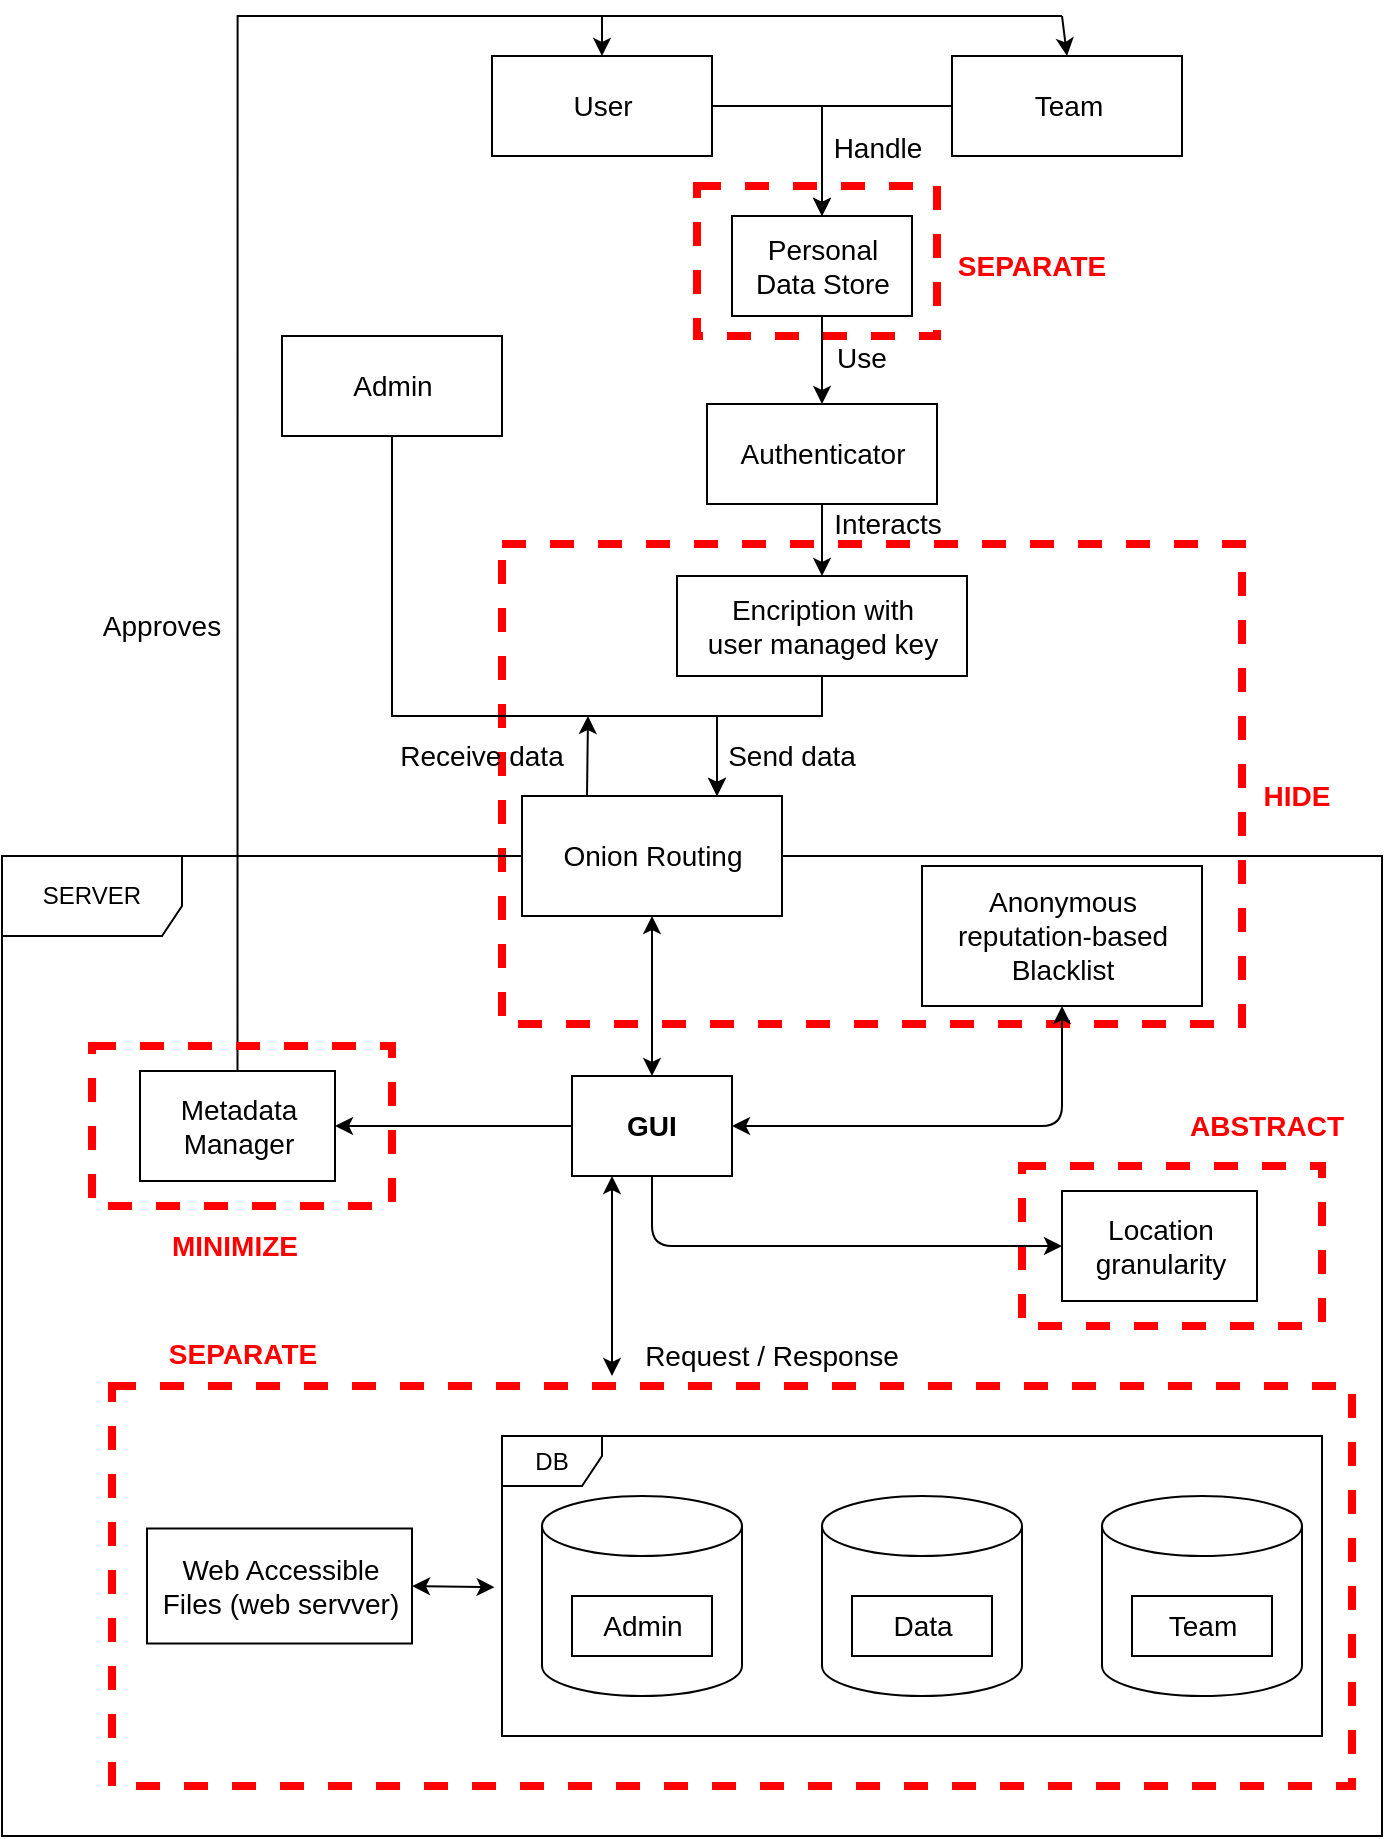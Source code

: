 <mxfile version="14.8.6" type="github" pages="2">
  <diagram id="YS19dX1pj8gQ7npMbOew" name="Page-1">
    <mxGraphModel dx="782" dy="507" grid="1" gridSize="10" guides="1" tooltips="1" connect="1" arrows="1" fold="1" page="1" pageScale="1" pageWidth="850" pageHeight="1100" math="0" shadow="0">
      <root>
        <mxCell id="0" />
        <mxCell id="1" parent="0" />
        <mxCell id="_d9M04DH2eVFDw5MNcZJ-53" value="" style="outlineConnect=0;html=1;whiteSpace=wrap;fontSize=12;fontStyle=0;verticalAlign=top;align=center;dashed=1;spacingTop=3;strokeWidth=4;fillColor=none;strokeColor=#FF0000;" parent="1" vertex="1">
          <mxGeometry x="185" y="705" width="620" height="200" as="geometry" />
        </mxCell>
        <mxCell id="_d9M04DH2eVFDw5MNcZJ-22" value="" style="outlineConnect=0;html=1;whiteSpace=wrap;fontSize=12;fontStyle=0;verticalAlign=top;align=center;dashed=1;spacingTop=3;strokeWidth=4;fillColor=none;strokeColor=#FF0000;" parent="1" vertex="1">
          <mxGeometry x="380" y="284" width="370" height="240" as="geometry" />
        </mxCell>
        <mxCell id="_d9M04DH2eVFDw5MNcZJ-17" value="" style="outlineConnect=0;html=1;whiteSpace=wrap;fontSize=12;fontStyle=0;verticalAlign=top;align=center;dashed=1;spacingTop=3;strokeWidth=4;fillColor=none;strokeColor=#FF0000;" parent="1" vertex="1">
          <mxGeometry x="477.5" y="105" width="120" height="75" as="geometry" />
        </mxCell>
        <mxCell id="9x1H_0t3VZo4HXwmnzUf-2" value="SERVER" style="shape=umlFrame;whiteSpace=wrap;html=1;width=90;height=40;" parent="1" vertex="1">
          <mxGeometry x="130" y="440" width="690" height="490" as="geometry" />
        </mxCell>
        <mxCell id="9x1H_0t3VZo4HXwmnzUf-1" value="" style="shape=cylinder3;whiteSpace=wrap;html=1;boundedLbl=1;backgroundOutline=1;size=15;" parent="1" vertex="1">
          <mxGeometry x="400" y="760" width="100" height="100" as="geometry" />
        </mxCell>
        <mxCell id="9x1H_0t3VZo4HXwmnzUf-36" style="edgeStyle=orthogonalEdgeStyle;rounded=0;orthogonalLoop=1;jettySize=auto;html=1;exitX=0.5;exitY=1;exitDx=0;exitDy=0;entryX=0.75;entryY=0;entryDx=0;entryDy=0;startArrow=none;" parent="1" source="9x1H_0t3VZo4HXwmnzUf-3" target="9x1H_0t3VZo4HXwmnzUf-7" edge="1">
          <mxGeometry relative="1" as="geometry">
            <Array as="points">
              <mxPoint x="487" y="370" />
            </Array>
          </mxGeometry>
        </mxCell>
        <mxCell id="9x1H_0t3VZo4HXwmnzUf-32" style="edgeStyle=orthogonalEdgeStyle;rounded=0;orthogonalLoop=1;jettySize=auto;html=1;exitX=0;exitY=0.5;exitDx=0;exitDy=0;entryX=0.5;entryY=0;entryDx=0;entryDy=0;" parent="1" source="9x1H_0t3VZo4HXwmnzUf-6" target="9x1H_0t3VZo4HXwmnzUf-13" edge="1">
          <mxGeometry relative="1" as="geometry" />
        </mxCell>
        <mxCell id="9x1H_0t3VZo4HXwmnzUf-6" value="&lt;font style=&quot;font-size: 14px&quot;&gt;Team&lt;/font&gt;" style="html=1;" parent="1" vertex="1">
          <mxGeometry x="605" y="40" width="115" height="50" as="geometry" />
        </mxCell>
        <mxCell id="9x1H_0t3VZo4HXwmnzUf-7" value="&lt;font style=&quot;font-size: 14px&quot;&gt;Onion Routing&lt;/font&gt;" style="html=1;" parent="1" vertex="1">
          <mxGeometry x="390" y="410" width="130" height="60" as="geometry" />
        </mxCell>
        <mxCell id="9x1H_0t3VZo4HXwmnzUf-8" value="" style="shape=cylinder3;whiteSpace=wrap;html=1;boundedLbl=1;backgroundOutline=1;size=15;" parent="1" vertex="1">
          <mxGeometry x="680" y="760" width="100" height="100" as="geometry" />
        </mxCell>
        <mxCell id="9x1H_0t3VZo4HXwmnzUf-9" value="&lt;font style=&quot;font-size: 14px&quot;&gt;Admin&lt;/font&gt;" style="html=1;" parent="1" vertex="1">
          <mxGeometry x="415" y="810" width="70" height="30" as="geometry" />
        </mxCell>
        <mxCell id="9x1H_0t3VZo4HXwmnzUf-10" value="" style="shape=cylinder3;whiteSpace=wrap;html=1;boundedLbl=1;backgroundOutline=1;size=15;" parent="1" vertex="1">
          <mxGeometry x="540" y="760" width="100" height="100" as="geometry" />
        </mxCell>
        <mxCell id="9x1H_0t3VZo4HXwmnzUf-11" value="&lt;font style=&quot;font-size: 14px&quot;&gt;Data&lt;/font&gt;" style="html=1;" parent="1" vertex="1">
          <mxGeometry x="555" y="810" width="70" height="30" as="geometry" />
        </mxCell>
        <mxCell id="9x1H_0t3VZo4HXwmnzUf-12" value="&lt;font style=&quot;font-size: 14px&quot;&gt;Team&lt;/font&gt;" style="html=1;" parent="1" vertex="1">
          <mxGeometry x="695" y="810" width="70" height="30" as="geometry" />
        </mxCell>
        <mxCell id="_d9M04DH2eVFDw5MNcZJ-20" style="edgeStyle=orthogonalEdgeStyle;rounded=0;orthogonalLoop=1;jettySize=auto;html=1;exitX=0.5;exitY=1;exitDx=0;exitDy=0;" parent="1" source="9x1H_0t3VZo4HXwmnzUf-13" target="_d9M04DH2eVFDw5MNcZJ-2" edge="1">
          <mxGeometry relative="1" as="geometry" />
        </mxCell>
        <mxCell id="9x1H_0t3VZo4HXwmnzUf-13" value="&lt;font style=&quot;font-size: 14px&quot;&gt;Personal&lt;br&gt;Data Store&lt;/font&gt;" style="html=1;" parent="1" vertex="1">
          <mxGeometry x="495" y="120" width="90" height="50" as="geometry" />
        </mxCell>
        <mxCell id="9x1H_0t3VZo4HXwmnzUf-15" value="&lt;font style=&quot;font-size: 14px&quot;&gt;Handle&lt;/font&gt;" style="text;html=1;strokeColor=none;fillColor=none;align=center;verticalAlign=middle;whiteSpace=wrap;rounded=0;" parent="1" vertex="1">
          <mxGeometry x="548" y="76" width="40" height="20" as="geometry" />
        </mxCell>
        <mxCell id="9x1H_0t3VZo4HXwmnzUf-16" value="&lt;font style=&quot;font-size: 14px&quot;&gt;Send data&lt;/font&gt;" style="text;html=1;strokeColor=none;fillColor=none;align=center;verticalAlign=middle;whiteSpace=wrap;rounded=0;" parent="1" vertex="1">
          <mxGeometry x="485" y="380" width="80" height="20" as="geometry" />
        </mxCell>
        <mxCell id="9x1H_0t3VZo4HXwmnzUf-17" value="&lt;font style=&quot;font-size: 14px&quot;&gt;Anonymous&lt;br&gt;reputation-based&lt;br&gt;Blacklist&lt;/font&gt;" style="html=1;" parent="1" vertex="1">
          <mxGeometry x="590" y="445" width="140" height="70" as="geometry" />
        </mxCell>
        <mxCell id="9x1H_0t3VZo4HXwmnzUf-30" style="edgeStyle=orthogonalEdgeStyle;rounded=0;orthogonalLoop=1;jettySize=auto;html=1;exitX=1;exitY=0.5;exitDx=0;exitDy=0;entryX=0.5;entryY=0;entryDx=0;entryDy=0;" parent="1" source="9x1H_0t3VZo4HXwmnzUf-20" target="9x1H_0t3VZo4HXwmnzUf-13" edge="1">
          <mxGeometry relative="1" as="geometry" />
        </mxCell>
        <mxCell id="9x1H_0t3VZo4HXwmnzUf-20" value="&lt;font style=&quot;font-size: 14px&quot;&gt;User&lt;/font&gt;" style="html=1;" parent="1" vertex="1">
          <mxGeometry x="375" y="40" width="110" height="50" as="geometry" />
        </mxCell>
        <mxCell id="_d9M04DH2eVFDw5MNcZJ-36" style="edgeStyle=orthogonalEdgeStyle;rounded=0;orthogonalLoop=1;jettySize=auto;html=1;exitX=0;exitY=0.5;exitDx=0;exitDy=0;" parent="1" source="9x1H_0t3VZo4HXwmnzUf-21" target="_d9M04DH2eVFDw5MNcZJ-35" edge="1">
          <mxGeometry relative="1" as="geometry" />
        </mxCell>
        <mxCell id="9x1H_0t3VZo4HXwmnzUf-21" value="&lt;font style=&quot;font-size: 14px&quot;&gt;&lt;b&gt;GUI&lt;/b&gt;&lt;/font&gt;" style="rounded=0;whiteSpace=wrap;html=1;" parent="1" vertex="1">
          <mxGeometry x="415" y="550" width="80" height="50" as="geometry" />
        </mxCell>
        <mxCell id="9x1H_0t3VZo4HXwmnzUf-23" value="&lt;font style=&quot;font-size: 14px&quot;&gt;Use&lt;/font&gt;" style="text;html=1;strokeColor=none;fillColor=none;align=center;verticalAlign=middle;whiteSpace=wrap;rounded=0;" parent="1" vertex="1">
          <mxGeometry x="540" y="181" width="40" height="20" as="geometry" />
        </mxCell>
        <mxCell id="9x1H_0t3VZo4HXwmnzUf-37" style="edgeStyle=orthogonalEdgeStyle;rounded=0;orthogonalLoop=1;jettySize=auto;html=1;exitX=0.5;exitY=1;exitDx=0;exitDy=0;entryX=0.75;entryY=0;entryDx=0;entryDy=0;" parent="1" source="9x1H_0t3VZo4HXwmnzUf-24" target="9x1H_0t3VZo4HXwmnzUf-7" edge="1">
          <mxGeometry relative="1" as="geometry">
            <Array as="points">
              <mxPoint x="325" y="370" />
              <mxPoint x="488" y="370" />
            </Array>
          </mxGeometry>
        </mxCell>
        <mxCell id="9x1H_0t3VZo4HXwmnzUf-24" value="&lt;font style=&quot;font-size: 14px&quot;&gt;Admin&lt;/font&gt;" style="html=1;" parent="1" vertex="1">
          <mxGeometry x="270" y="180" width="110" height="50" as="geometry" />
        </mxCell>
        <mxCell id="9x1H_0t3VZo4HXwmnzUf-35" value="" style="endArrow=classic;html=1;exitX=0.25;exitY=0;exitDx=0;exitDy=0;" parent="1" source="9x1H_0t3VZo4HXwmnzUf-7" edge="1">
          <mxGeometry width="50" height="50" relative="1" as="geometry">
            <mxPoint x="395" y="370" as="sourcePoint" />
            <mxPoint x="423" y="370" as="targetPoint" />
          </mxGeometry>
        </mxCell>
        <mxCell id="9x1H_0t3VZo4HXwmnzUf-38" value="&lt;font style=&quot;font-size: 14px&quot;&gt;Receive data&lt;/font&gt;" style="text;html=1;strokeColor=none;fillColor=none;align=center;verticalAlign=middle;whiteSpace=wrap;rounded=0;" parent="1" vertex="1">
          <mxGeometry x="325" y="380" width="90" height="20" as="geometry" />
        </mxCell>
        <mxCell id="_d9M04DH2eVFDw5MNcZJ-24" style="edgeStyle=orthogonalEdgeStyle;rounded=0;orthogonalLoop=1;jettySize=auto;html=1;exitX=0.5;exitY=1;exitDx=0;exitDy=0;" parent="1" source="_d9M04DH2eVFDw5MNcZJ-2" target="9x1H_0t3VZo4HXwmnzUf-3" edge="1">
          <mxGeometry relative="1" as="geometry" />
        </mxCell>
        <mxCell id="_d9M04DH2eVFDw5MNcZJ-2" value="&lt;span style=&quot;font-size: 14px&quot;&gt;Authenticator&lt;/span&gt;" style="html=1;" parent="1" vertex="1">
          <mxGeometry x="482.5" y="214" width="115" height="50" as="geometry" />
        </mxCell>
        <mxCell id="_d9M04DH2eVFDw5MNcZJ-6" value="&lt;font style=&quot;font-size: 14px&quot;&gt;Interacts&lt;/font&gt;" style="text;html=1;strokeColor=none;fillColor=none;align=center;verticalAlign=middle;whiteSpace=wrap;rounded=0;" parent="1" vertex="1">
          <mxGeometry x="532.5" y="264" width="80" height="20" as="geometry" />
        </mxCell>
        <mxCell id="_d9M04DH2eVFDw5MNcZJ-14" value="&lt;font color=&quot;#ff0000&quot; size=&quot;1&quot;&gt;&lt;b style=&quot;font-size: 14px&quot;&gt;HIDE&lt;/b&gt;&lt;/font&gt;" style="text;html=1;strokeColor=none;fillColor=none;align=center;verticalAlign=middle;whiteSpace=wrap;rounded=0;dashed=1;" parent="1" vertex="1">
          <mxGeometry x="750" y="400" width="55" height="20" as="geometry" />
        </mxCell>
        <mxCell id="_d9M04DH2eVFDw5MNcZJ-16" value="&lt;font color=&quot;#ff0000&quot; size=&quot;1&quot;&gt;&lt;b style=&quot;font-size: 14px&quot;&gt;ABSTRACT&lt;/b&gt;&lt;/font&gt;" style="text;html=1;strokeColor=none;fillColor=none;align=center;verticalAlign=middle;whiteSpace=wrap;rounded=0;dashed=1;" parent="1" vertex="1">
          <mxGeometry x="715" y="565" width="95" height="20" as="geometry" />
        </mxCell>
        <mxCell id="_d9M04DH2eVFDw5MNcZJ-18" value="&lt;font color=&quot;#ff0000&quot; size=&quot;1&quot;&gt;&lt;b style=&quot;font-size: 14px&quot;&gt;SEPARATE&lt;/b&gt;&lt;/font&gt;" style="text;html=1;strokeColor=none;fillColor=none;align=center;verticalAlign=middle;whiteSpace=wrap;rounded=0;dashed=1;" parent="1" vertex="1">
          <mxGeometry x="610" y="135" width="70" height="20" as="geometry" />
        </mxCell>
        <mxCell id="9x1H_0t3VZo4HXwmnzUf-3" value="&lt;font style=&quot;font-size: 14px&quot;&gt;Encription with&lt;br&gt;user managed key&lt;/font&gt;" style="html=1;" parent="1" vertex="1">
          <mxGeometry x="467.5" y="300" width="145" height="50" as="geometry" />
        </mxCell>
        <mxCell id="_d9M04DH2eVFDw5MNcZJ-15" value="" style="outlineConnect=0;html=1;whiteSpace=wrap;fontSize=12;fontStyle=0;verticalAlign=top;align=center;dashed=1;spacingTop=3;strokeWidth=4;fillColor=none;strokeColor=#FF0000;" parent="1" vertex="1">
          <mxGeometry x="640" y="595" width="150" height="80" as="geometry" />
        </mxCell>
        <mxCell id="_d9M04DH2eVFDw5MNcZJ-12" value="&lt;span style=&quot;font-size: 14px&quot;&gt;Location&lt;br&gt;granularity&lt;/span&gt;" style="html=1;" parent="1" vertex="1">
          <mxGeometry x="660" y="607.5" width="97.5" height="55" as="geometry" />
        </mxCell>
        <mxCell id="_d9M04DH2eVFDw5MNcZJ-32" value="" style="endArrow=classic;startArrow=classic;html=1;entryX=0.5;entryY=1;entryDx=0;entryDy=0;exitX=0.5;exitY=0;exitDx=0;exitDy=0;" parent="1" source="9x1H_0t3VZo4HXwmnzUf-21" target="9x1H_0t3VZo4HXwmnzUf-7" edge="1">
          <mxGeometry width="50" height="50" relative="1" as="geometry">
            <mxPoint x="500" y="510" as="sourcePoint" />
            <mxPoint x="500" y="500" as="targetPoint" />
          </mxGeometry>
        </mxCell>
        <mxCell id="_d9M04DH2eVFDw5MNcZJ-33" value="" style="endArrow=classic;startArrow=classic;html=1;entryX=0.5;entryY=1;entryDx=0;entryDy=0;exitX=1;exitY=0.5;exitDx=0;exitDy=0;" parent="1" source="9x1H_0t3VZo4HXwmnzUf-21" target="9x1H_0t3VZo4HXwmnzUf-17" edge="1">
          <mxGeometry width="50" height="50" relative="1" as="geometry">
            <mxPoint x="620" y="630" as="sourcePoint" />
            <mxPoint x="670" y="580" as="targetPoint" />
            <Array as="points">
              <mxPoint x="660" y="575" />
            </Array>
          </mxGeometry>
        </mxCell>
        <mxCell id="_d9M04DH2eVFDw5MNcZJ-39" style="edgeStyle=orthogonalEdgeStyle;rounded=0;orthogonalLoop=1;jettySize=auto;html=1;exitX=0.5;exitY=0;exitDx=0;exitDy=0;entryX=0.5;entryY=0;entryDx=0;entryDy=0;" parent="1" source="_d9M04DH2eVFDw5MNcZJ-35" target="9x1H_0t3VZo4HXwmnzUf-20" edge="1">
          <mxGeometry relative="1" as="geometry">
            <Array as="points">
              <mxPoint x="248" y="20" />
              <mxPoint x="430" y="20" />
            </Array>
          </mxGeometry>
        </mxCell>
        <mxCell id="_d9M04DH2eVFDw5MNcZJ-35" value="&lt;span style=&quot;font-size: 14px&quot;&gt;Metadata&lt;br&gt;Manager&lt;br&gt;&lt;/span&gt;" style="html=1;" parent="1" vertex="1">
          <mxGeometry x="199" y="547.5" width="97.5" height="55" as="geometry" />
        </mxCell>
        <mxCell id="_d9M04DH2eVFDw5MNcZJ-41" value="" style="endArrow=none;html=1;" parent="1" edge="1">
          <mxGeometry width="50" height="50" relative="1" as="geometry">
            <mxPoint x="660" y="20" as="sourcePoint" />
            <mxPoint x="430" y="20" as="targetPoint" />
          </mxGeometry>
        </mxCell>
        <mxCell id="_d9M04DH2eVFDw5MNcZJ-42" value="" style="endArrow=classic;html=1;entryX=0.5;entryY=0;entryDx=0;entryDy=0;" parent="1" target="9x1H_0t3VZo4HXwmnzUf-6" edge="1">
          <mxGeometry width="50" height="50" relative="1" as="geometry">
            <mxPoint x="660" y="20" as="sourcePoint" />
            <mxPoint x="550" y="120" as="targetPoint" />
          </mxGeometry>
        </mxCell>
        <mxCell id="_d9M04DH2eVFDw5MNcZJ-44" value="" style="outlineConnect=0;html=1;whiteSpace=wrap;fontSize=12;fontStyle=0;verticalAlign=top;align=center;dashed=1;spacingTop=3;strokeWidth=4;fillColor=none;strokeColor=#FF0000;" parent="1" vertex="1">
          <mxGeometry x="175" y="535" width="150" height="80" as="geometry" />
        </mxCell>
        <mxCell id="_d9M04DH2eVFDw5MNcZJ-45" value="&lt;font color=&quot;#ff0000&quot; size=&quot;1&quot;&gt;&lt;b style=&quot;font-size: 14px&quot;&gt;MINIMIZE&lt;/b&gt;&lt;/font&gt;" style="text;html=1;strokeColor=none;fillColor=none;align=center;verticalAlign=middle;whiteSpace=wrap;rounded=0;dashed=1;" parent="1" vertex="1">
          <mxGeometry x="199" y="625" width="95" height="20" as="geometry" />
        </mxCell>
        <mxCell id="_d9M04DH2eVFDw5MNcZJ-47" value="&lt;span style=&quot;font-size: 14px&quot;&gt;Web Accessible&lt;br&gt;Files (web servver)&lt;br&gt;&lt;/span&gt;" style="html=1;" parent="1" vertex="1">
          <mxGeometry x="202.5" y="776.25" width="132.5" height="57.5" as="geometry" />
        </mxCell>
        <mxCell id="_d9M04DH2eVFDw5MNcZJ-52" value="" style="endArrow=classic;html=1;exitX=0.5;exitY=1;exitDx=0;exitDy=0;entryX=0;entryY=0.5;entryDx=0;entryDy=0;" parent="1" source="9x1H_0t3VZo4HXwmnzUf-21" target="_d9M04DH2eVFDw5MNcZJ-12" edge="1">
          <mxGeometry width="50" height="50" relative="1" as="geometry">
            <mxPoint x="530" y="610" as="sourcePoint" />
            <mxPoint x="580" y="560" as="targetPoint" />
            <Array as="points">
              <mxPoint x="455" y="635" />
            </Array>
          </mxGeometry>
        </mxCell>
        <mxCell id="_d9M04DH2eVFDw5MNcZJ-55" value="&lt;font color=&quot;#ff0000&quot; size=&quot;1&quot;&gt;&lt;b style=&quot;font-size: 14px&quot;&gt;SEPARATE&lt;/b&gt;&lt;/font&gt;" style="text;html=1;strokeColor=none;fillColor=none;align=center;verticalAlign=middle;whiteSpace=wrap;rounded=0;dashed=1;" parent="1" vertex="1">
          <mxGeometry x="202.5" y="679" width="95" height="20" as="geometry" />
        </mxCell>
        <mxCell id="_d9M04DH2eVFDw5MNcZJ-56" style="edgeStyle=orthogonalEdgeStyle;rounded=0;orthogonalLoop=1;jettySize=auto;html=1;exitX=0.5;exitY=1;exitDx=0;exitDy=0;" parent="1" source="9x1H_0t3VZo4HXwmnzUf-21" target="9x1H_0t3VZo4HXwmnzUf-21" edge="1">
          <mxGeometry relative="1" as="geometry" />
        </mxCell>
        <mxCell id="_d9M04DH2eVFDw5MNcZJ-59" value="&lt;span style=&quot;font-size: 14px&quot;&gt;Request / Response&lt;/span&gt;" style="text;html=1;strokeColor=none;fillColor=none;align=center;verticalAlign=middle;whiteSpace=wrap;rounded=0;" parent="1" vertex="1">
          <mxGeometry x="440" y="680" width="150" height="20" as="geometry" />
        </mxCell>
        <mxCell id="_d9M04DH2eVFDw5MNcZJ-61" value="&lt;font style=&quot;font-size: 14px&quot;&gt;Approves&lt;/font&gt;" style="text;html=1;strokeColor=none;fillColor=none;align=center;verticalAlign=middle;whiteSpace=wrap;rounded=0;" parent="1" vertex="1">
          <mxGeometry x="170" y="315" width="80" height="20" as="geometry" />
        </mxCell>
        <mxCell id="_d9M04DH2eVFDw5MNcZJ-63" value="" style="endArrow=classic;startArrow=classic;html=1;entryX=0.25;entryY=1;entryDx=0;entryDy=0;" parent="1" target="9x1H_0t3VZo4HXwmnzUf-21" edge="1">
          <mxGeometry width="50" height="50" relative="1" as="geometry">
            <mxPoint x="435" y="700" as="sourcePoint" />
            <mxPoint x="400" y="640" as="targetPoint" />
          </mxGeometry>
        </mxCell>
        <mxCell id="_d9M04DH2eVFDw5MNcZJ-66" value="DB" style="shape=umlFrame;whiteSpace=wrap;html=1;width=50;height=25;" parent="1" vertex="1">
          <mxGeometry x="380" y="730" width="410" height="150" as="geometry" />
        </mxCell>
        <mxCell id="_d9M04DH2eVFDw5MNcZJ-67" value="" style="endArrow=classic;startArrow=classic;html=1;entryX=1;entryY=0.5;entryDx=0;entryDy=0;exitX=-0.009;exitY=0.504;exitDx=0;exitDy=0;exitPerimeter=0;" parent="1" source="_d9M04DH2eVFDw5MNcZJ-66" target="_d9M04DH2eVFDw5MNcZJ-47" edge="1">
          <mxGeometry width="50" height="50" relative="1" as="geometry">
            <mxPoint x="530" y="710" as="sourcePoint" />
            <mxPoint x="580" y="660" as="targetPoint" />
          </mxGeometry>
        </mxCell>
      </root>
    </mxGraphModel>
  </diagram>
  <diagram id="NkYS_Z1H_qbWjJAhmAsN" name="Page-2">
    <mxGraphModel dx="782" dy="507" grid="1" gridSize="10" guides="1" tooltips="1" connect="1" arrows="1" fold="1" page="1" pageScale="1" pageWidth="850" pageHeight="1100" math="0" shadow="0">
      <root>
        <mxCell id="6tT8eFnmWyRCT3pd-sS8-0" />
        <mxCell id="6tT8eFnmWyRCT3pd-sS8-1" parent="6tT8eFnmWyRCT3pd-sS8-0" />
        <mxCell id="6tT8eFnmWyRCT3pd-sS8-2" value="" style="outlineConnect=0;html=1;whiteSpace=wrap;fontSize=12;fontStyle=0;verticalAlign=top;align=center;dashed=1;spacingTop=3;strokeWidth=4;fillColor=none;strokeColor=#FF0000;" vertex="1" parent="6tT8eFnmWyRCT3pd-sS8-1">
          <mxGeometry x="185" y="705" width="620" height="200" as="geometry" />
        </mxCell>
        <mxCell id="6tT8eFnmWyRCT3pd-sS8-3" value="" style="outlineConnect=0;html=1;whiteSpace=wrap;fontSize=12;fontStyle=0;verticalAlign=top;align=center;dashed=1;spacingTop=3;strokeWidth=4;fillColor=none;strokeColor=#FF0000;" vertex="1" parent="6tT8eFnmWyRCT3pd-sS8-1">
          <mxGeometry x="380" y="284" width="370" height="240" as="geometry" />
        </mxCell>
        <mxCell id="6tT8eFnmWyRCT3pd-sS8-4" value="" style="outlineConnect=0;html=1;whiteSpace=wrap;fontSize=12;fontStyle=0;verticalAlign=top;align=center;dashed=1;spacingTop=3;strokeWidth=4;fillColor=none;strokeColor=#FF0000;" vertex="1" parent="6tT8eFnmWyRCT3pd-sS8-1">
          <mxGeometry x="477.5" y="105" width="120" height="75" as="geometry" />
        </mxCell>
        <mxCell id="6tT8eFnmWyRCT3pd-sS8-5" value="SERVER" style="shape=umlFrame;whiteSpace=wrap;html=1;width=90;height=40;" vertex="1" parent="6tT8eFnmWyRCT3pd-sS8-1">
          <mxGeometry x="130" y="440" width="690" height="490" as="geometry" />
        </mxCell>
        <mxCell id="6tT8eFnmWyRCT3pd-sS8-6" value="" style="shape=cylinder3;whiteSpace=wrap;html=1;boundedLbl=1;backgroundOutline=1;size=15;" vertex="1" parent="6tT8eFnmWyRCT3pd-sS8-1">
          <mxGeometry x="400" y="760" width="100" height="100" as="geometry" />
        </mxCell>
        <mxCell id="6tT8eFnmWyRCT3pd-sS8-7" style="edgeStyle=orthogonalEdgeStyle;rounded=0;orthogonalLoop=1;jettySize=auto;html=1;exitX=0.5;exitY=1;exitDx=0;exitDy=0;entryX=0.75;entryY=0;entryDx=0;entryDy=0;startArrow=none;" edge="1" parent="6tT8eFnmWyRCT3pd-sS8-1" source="6tT8eFnmWyRCT3pd-sS8-36" target="6tT8eFnmWyRCT3pd-sS8-10">
          <mxGeometry relative="1" as="geometry">
            <Array as="points">
              <mxPoint x="487" y="370" />
            </Array>
          </mxGeometry>
        </mxCell>
        <mxCell id="6tT8eFnmWyRCT3pd-sS8-8" style="edgeStyle=orthogonalEdgeStyle;rounded=0;orthogonalLoop=1;jettySize=auto;html=1;exitX=0;exitY=0.5;exitDx=0;exitDy=0;entryX=0.5;entryY=0;entryDx=0;entryDy=0;" edge="1" parent="6tT8eFnmWyRCT3pd-sS8-1" source="6tT8eFnmWyRCT3pd-sS8-9" target="6tT8eFnmWyRCT3pd-sS8-17">
          <mxGeometry relative="1" as="geometry" />
        </mxCell>
        <mxCell id="6tT8eFnmWyRCT3pd-sS8-9" value="&lt;font style=&quot;font-size: 14px&quot;&gt;Team&lt;/font&gt;" style="html=1;" vertex="1" parent="6tT8eFnmWyRCT3pd-sS8-1">
          <mxGeometry x="605" y="40" width="110" height="50" as="geometry" />
        </mxCell>
        <mxCell id="6tT8eFnmWyRCT3pd-sS8-10" value="&lt;font style=&quot;font-size: 14px&quot;&gt;Onion Routing&lt;/font&gt;" style="html=1;" vertex="1" parent="6tT8eFnmWyRCT3pd-sS8-1">
          <mxGeometry x="390" y="410" width="130" height="60" as="geometry" />
        </mxCell>
        <mxCell id="6tT8eFnmWyRCT3pd-sS8-11" value="" style="shape=cylinder3;whiteSpace=wrap;html=1;boundedLbl=1;backgroundOutline=1;size=15;" vertex="1" parent="6tT8eFnmWyRCT3pd-sS8-1">
          <mxGeometry x="680" y="760" width="100" height="100" as="geometry" />
        </mxCell>
        <mxCell id="6tT8eFnmWyRCT3pd-sS8-12" value="&lt;font style=&quot;font-size: 14px&quot;&gt;Admin&lt;/font&gt;" style="html=1;" vertex="1" parent="6tT8eFnmWyRCT3pd-sS8-1">
          <mxGeometry x="415" y="810" width="70" height="30" as="geometry" />
        </mxCell>
        <mxCell id="6tT8eFnmWyRCT3pd-sS8-13" value="" style="shape=cylinder3;whiteSpace=wrap;html=1;boundedLbl=1;backgroundOutline=1;size=15;" vertex="1" parent="6tT8eFnmWyRCT3pd-sS8-1">
          <mxGeometry x="540" y="760" width="100" height="100" as="geometry" />
        </mxCell>
        <mxCell id="6tT8eFnmWyRCT3pd-sS8-14" value="&lt;font style=&quot;font-size: 14px&quot;&gt;Data&lt;/font&gt;" style="html=1;" vertex="1" parent="6tT8eFnmWyRCT3pd-sS8-1">
          <mxGeometry x="555" y="810" width="70" height="30" as="geometry" />
        </mxCell>
        <mxCell id="6tT8eFnmWyRCT3pd-sS8-15" value="&lt;font style=&quot;font-size: 14px&quot;&gt;Team&lt;/font&gt;" style="html=1;" vertex="1" parent="6tT8eFnmWyRCT3pd-sS8-1">
          <mxGeometry x="695" y="810" width="70" height="30" as="geometry" />
        </mxCell>
        <mxCell id="6tT8eFnmWyRCT3pd-sS8-16" style="edgeStyle=orthogonalEdgeStyle;rounded=0;orthogonalLoop=1;jettySize=auto;html=1;exitX=0.5;exitY=1;exitDx=0;exitDy=0;" edge="1" parent="6tT8eFnmWyRCT3pd-sS8-1" source="6tT8eFnmWyRCT3pd-sS8-17" target="6tT8eFnmWyRCT3pd-sS8-31">
          <mxGeometry relative="1" as="geometry" />
        </mxCell>
        <mxCell id="6tT8eFnmWyRCT3pd-sS8-17" value="&lt;font style=&quot;font-size: 14px&quot;&gt;Personal&lt;br&gt;Data Store&lt;/font&gt;" style="html=1;" vertex="1" parent="6tT8eFnmWyRCT3pd-sS8-1">
          <mxGeometry x="495" y="120" width="90" height="50" as="geometry" />
        </mxCell>
        <mxCell id="6tT8eFnmWyRCT3pd-sS8-18" value="&lt;font style=&quot;font-size: 14px&quot;&gt;Handle&lt;/font&gt;" style="text;html=1;strokeColor=none;fillColor=none;align=center;verticalAlign=middle;whiteSpace=wrap;rounded=0;" vertex="1" parent="6tT8eFnmWyRCT3pd-sS8-1">
          <mxGeometry x="548" y="76" width="40" height="20" as="geometry" />
        </mxCell>
        <mxCell id="6tT8eFnmWyRCT3pd-sS8-19" value="&lt;font style=&quot;font-size: 14px&quot;&gt;Send data&lt;/font&gt;" style="text;html=1;strokeColor=none;fillColor=none;align=center;verticalAlign=middle;whiteSpace=wrap;rounded=0;" vertex="1" parent="6tT8eFnmWyRCT3pd-sS8-1">
          <mxGeometry x="485" y="380" width="80" height="20" as="geometry" />
        </mxCell>
        <mxCell id="6tT8eFnmWyRCT3pd-sS8-20" value="&lt;font style=&quot;font-size: 14px&quot;&gt;Anonymous&lt;br&gt;reputation-based&lt;br&gt;Blacklist&lt;/font&gt;" style="html=1;" vertex="1" parent="6tT8eFnmWyRCT3pd-sS8-1">
          <mxGeometry x="590" y="445" width="140" height="70" as="geometry" />
        </mxCell>
        <mxCell id="6tT8eFnmWyRCT3pd-sS8-21" style="edgeStyle=orthogonalEdgeStyle;rounded=0;orthogonalLoop=1;jettySize=auto;html=1;exitX=1;exitY=0.5;exitDx=0;exitDy=0;entryX=0.5;entryY=0;entryDx=0;entryDy=0;" edge="1" parent="6tT8eFnmWyRCT3pd-sS8-1" source="6tT8eFnmWyRCT3pd-sS8-22" target="6tT8eFnmWyRCT3pd-sS8-17">
          <mxGeometry relative="1" as="geometry" />
        </mxCell>
        <mxCell id="6tT8eFnmWyRCT3pd-sS8-22" value="&lt;font style=&quot;font-size: 14px&quot;&gt;User&lt;/font&gt;" style="html=1;" vertex="1" parent="6tT8eFnmWyRCT3pd-sS8-1">
          <mxGeometry x="375" y="40" width="110" height="50" as="geometry" />
        </mxCell>
        <mxCell id="6tT8eFnmWyRCT3pd-sS8-23" style="edgeStyle=orthogonalEdgeStyle;rounded=0;orthogonalLoop=1;jettySize=auto;html=1;exitX=0;exitY=0.5;exitDx=0;exitDy=0;" edge="1" parent="6tT8eFnmWyRCT3pd-sS8-1" source="6tT8eFnmWyRCT3pd-sS8-24" target="6tT8eFnmWyRCT3pd-sS8-42">
          <mxGeometry relative="1" as="geometry" />
        </mxCell>
        <mxCell id="6tT8eFnmWyRCT3pd-sS8-24" value="&lt;font style=&quot;font-size: 14px&quot;&gt;&lt;b&gt;GUI&lt;/b&gt;&lt;/font&gt;" style="rounded=0;whiteSpace=wrap;html=1;" vertex="1" parent="6tT8eFnmWyRCT3pd-sS8-1">
          <mxGeometry x="415" y="550" width="80" height="50" as="geometry" />
        </mxCell>
        <mxCell id="6tT8eFnmWyRCT3pd-sS8-25" value="&lt;font style=&quot;font-size: 14px&quot;&gt;Use&lt;/font&gt;" style="text;html=1;strokeColor=none;fillColor=none;align=center;verticalAlign=middle;whiteSpace=wrap;rounded=0;" vertex="1" parent="6tT8eFnmWyRCT3pd-sS8-1">
          <mxGeometry x="540" y="181" width="40" height="20" as="geometry" />
        </mxCell>
        <mxCell id="6tT8eFnmWyRCT3pd-sS8-26" style="edgeStyle=orthogonalEdgeStyle;rounded=0;orthogonalLoop=1;jettySize=auto;html=1;exitX=0.5;exitY=1;exitDx=0;exitDy=0;entryX=0.75;entryY=0;entryDx=0;entryDy=0;" edge="1" parent="6tT8eFnmWyRCT3pd-sS8-1" source="6tT8eFnmWyRCT3pd-sS8-27" target="6tT8eFnmWyRCT3pd-sS8-10">
          <mxGeometry relative="1" as="geometry">
            <Array as="points">
              <mxPoint x="325" y="370" />
              <mxPoint x="488" y="370" />
            </Array>
          </mxGeometry>
        </mxCell>
        <mxCell id="6tT8eFnmWyRCT3pd-sS8-27" value="&lt;font style=&quot;font-size: 14px&quot;&gt;Admin&lt;/font&gt;" style="html=1;" vertex="1" parent="6tT8eFnmWyRCT3pd-sS8-1">
          <mxGeometry x="270" y="180" width="110" height="50" as="geometry" />
        </mxCell>
        <mxCell id="6tT8eFnmWyRCT3pd-sS8-28" value="" style="endArrow=classic;html=1;exitX=0.25;exitY=0;exitDx=0;exitDy=0;" edge="1" parent="6tT8eFnmWyRCT3pd-sS8-1" source="6tT8eFnmWyRCT3pd-sS8-10">
          <mxGeometry width="50" height="50" relative="1" as="geometry">
            <mxPoint x="395" y="370" as="sourcePoint" />
            <mxPoint x="423" y="370" as="targetPoint" />
          </mxGeometry>
        </mxCell>
        <mxCell id="6tT8eFnmWyRCT3pd-sS8-29" value="&lt;font style=&quot;font-size: 14px&quot;&gt;Receive data&lt;/font&gt;" style="text;html=1;strokeColor=none;fillColor=none;align=center;verticalAlign=middle;whiteSpace=wrap;rounded=0;" vertex="1" parent="6tT8eFnmWyRCT3pd-sS8-1">
          <mxGeometry x="325" y="380" width="90" height="20" as="geometry" />
        </mxCell>
        <mxCell id="6tT8eFnmWyRCT3pd-sS8-30" style="edgeStyle=orthogonalEdgeStyle;rounded=0;orthogonalLoop=1;jettySize=auto;html=1;exitX=0.5;exitY=1;exitDx=0;exitDy=0;" edge="1" parent="6tT8eFnmWyRCT3pd-sS8-1" source="6tT8eFnmWyRCT3pd-sS8-31" target="6tT8eFnmWyRCT3pd-sS8-36">
          <mxGeometry relative="1" as="geometry" />
        </mxCell>
        <mxCell id="6tT8eFnmWyRCT3pd-sS8-31" value="&lt;span style=&quot;font-size: 14px&quot;&gt;Authenticator&lt;/span&gt;" style="html=1;" vertex="1" parent="6tT8eFnmWyRCT3pd-sS8-1">
          <mxGeometry x="482.5" y="214" width="115" height="50" as="geometry" />
        </mxCell>
        <mxCell id="6tT8eFnmWyRCT3pd-sS8-32" value="&lt;font style=&quot;font-size: 14px&quot;&gt;Interacts&lt;/font&gt;" style="text;html=1;strokeColor=none;fillColor=none;align=center;verticalAlign=middle;whiteSpace=wrap;rounded=0;" vertex="1" parent="6tT8eFnmWyRCT3pd-sS8-1">
          <mxGeometry x="532.5" y="264" width="80" height="20" as="geometry" />
        </mxCell>
        <mxCell id="6tT8eFnmWyRCT3pd-sS8-33" value="&lt;font color=&quot;#ff0000&quot; size=&quot;1&quot;&gt;&lt;b style=&quot;font-size: 14px&quot;&gt;HIDE&lt;/b&gt;&lt;/font&gt;" style="text;html=1;strokeColor=none;fillColor=none;align=center;verticalAlign=middle;whiteSpace=wrap;rounded=0;dashed=1;" vertex="1" parent="6tT8eFnmWyRCT3pd-sS8-1">
          <mxGeometry x="750" y="400" width="55" height="20" as="geometry" />
        </mxCell>
        <mxCell id="6tT8eFnmWyRCT3pd-sS8-34" value="&lt;font color=&quot;#ff0000&quot; size=&quot;1&quot;&gt;&lt;b style=&quot;font-size: 14px&quot;&gt;ABSTRACT&lt;/b&gt;&lt;/font&gt;" style="text;html=1;strokeColor=none;fillColor=none;align=center;verticalAlign=middle;whiteSpace=wrap;rounded=0;dashed=1;" vertex="1" parent="6tT8eFnmWyRCT3pd-sS8-1">
          <mxGeometry x="715" y="565" width="95" height="20" as="geometry" />
        </mxCell>
        <mxCell id="6tT8eFnmWyRCT3pd-sS8-35" value="&lt;font color=&quot;#ff0000&quot; size=&quot;1&quot;&gt;&lt;b style=&quot;font-size: 14px&quot;&gt;SEPARATE&lt;/b&gt;&lt;/font&gt;" style="text;html=1;strokeColor=none;fillColor=none;align=center;verticalAlign=middle;whiteSpace=wrap;rounded=0;dashed=1;" vertex="1" parent="6tT8eFnmWyRCT3pd-sS8-1">
          <mxGeometry x="610" y="135" width="70" height="20" as="geometry" />
        </mxCell>
        <mxCell id="6tT8eFnmWyRCT3pd-sS8-36" value="&lt;font style=&quot;font-size: 14px&quot;&gt;Encription with&lt;br&gt;user managed key&lt;/font&gt;" style="html=1;" vertex="1" parent="6tT8eFnmWyRCT3pd-sS8-1">
          <mxGeometry x="467.5" y="300" width="145" height="50" as="geometry" />
        </mxCell>
        <mxCell id="6tT8eFnmWyRCT3pd-sS8-37" value="" style="outlineConnect=0;html=1;whiteSpace=wrap;fontSize=12;fontStyle=0;verticalAlign=top;align=center;dashed=1;spacingTop=3;strokeWidth=4;fillColor=none;strokeColor=#FF0000;" vertex="1" parent="6tT8eFnmWyRCT3pd-sS8-1">
          <mxGeometry x="640" y="595" width="150" height="80" as="geometry" />
        </mxCell>
        <mxCell id="6tT8eFnmWyRCT3pd-sS8-38" value="&lt;span style=&quot;font-size: 14px&quot;&gt;Location&lt;br&gt;granularity&lt;/span&gt;" style="html=1;" vertex="1" parent="6tT8eFnmWyRCT3pd-sS8-1">
          <mxGeometry x="660" y="607.5" width="97.5" height="55" as="geometry" />
        </mxCell>
        <mxCell id="6tT8eFnmWyRCT3pd-sS8-39" value="" style="endArrow=classic;startArrow=classic;html=1;entryX=0.5;entryY=1;entryDx=0;entryDy=0;exitX=0.5;exitY=0;exitDx=0;exitDy=0;" edge="1" parent="6tT8eFnmWyRCT3pd-sS8-1" source="6tT8eFnmWyRCT3pd-sS8-24" target="6tT8eFnmWyRCT3pd-sS8-10">
          <mxGeometry width="50" height="50" relative="1" as="geometry">
            <mxPoint x="500" y="510" as="sourcePoint" />
            <mxPoint x="500" y="500" as="targetPoint" />
          </mxGeometry>
        </mxCell>
        <mxCell id="6tT8eFnmWyRCT3pd-sS8-40" value="" style="endArrow=classic;startArrow=classic;html=1;entryX=0.5;entryY=1;entryDx=0;entryDy=0;exitX=1;exitY=0.5;exitDx=0;exitDy=0;" edge="1" parent="6tT8eFnmWyRCT3pd-sS8-1" source="6tT8eFnmWyRCT3pd-sS8-24" target="6tT8eFnmWyRCT3pd-sS8-20">
          <mxGeometry width="50" height="50" relative="1" as="geometry">
            <mxPoint x="620" y="630" as="sourcePoint" />
            <mxPoint x="670" y="580" as="targetPoint" />
            <Array as="points">
              <mxPoint x="660" y="575" />
            </Array>
          </mxGeometry>
        </mxCell>
        <mxCell id="6tT8eFnmWyRCT3pd-sS8-41" style="edgeStyle=orthogonalEdgeStyle;rounded=0;orthogonalLoop=1;jettySize=auto;html=1;exitX=0.5;exitY=0;exitDx=0;exitDy=0;entryX=0.5;entryY=0;entryDx=0;entryDy=0;" edge="1" parent="6tT8eFnmWyRCT3pd-sS8-1" source="6tT8eFnmWyRCT3pd-sS8-42" target="6tT8eFnmWyRCT3pd-sS8-22">
          <mxGeometry relative="1" as="geometry">
            <Array as="points">
              <mxPoint x="248" y="20" />
              <mxPoint x="430" y="20" />
            </Array>
          </mxGeometry>
        </mxCell>
        <mxCell id="6tT8eFnmWyRCT3pd-sS8-42" value="&lt;span style=&quot;font-size: 14px&quot;&gt;Metadata&lt;br&gt;Manager&lt;br&gt;&lt;/span&gt;" style="html=1;" vertex="1" parent="6tT8eFnmWyRCT3pd-sS8-1">
          <mxGeometry x="199" y="547.5" width="97.5" height="55" as="geometry" />
        </mxCell>
        <mxCell id="6tT8eFnmWyRCT3pd-sS8-43" value="" style="endArrow=none;html=1;" edge="1" parent="6tT8eFnmWyRCT3pd-sS8-1">
          <mxGeometry width="50" height="50" relative="1" as="geometry">
            <mxPoint x="660" y="20" as="sourcePoint" />
            <mxPoint x="430" y="20" as="targetPoint" />
          </mxGeometry>
        </mxCell>
        <mxCell id="6tT8eFnmWyRCT3pd-sS8-44" value="" style="endArrow=classic;html=1;entryX=0.5;entryY=0;entryDx=0;entryDy=0;" edge="1" parent="6tT8eFnmWyRCT3pd-sS8-1" target="6tT8eFnmWyRCT3pd-sS8-9">
          <mxGeometry width="50" height="50" relative="1" as="geometry">
            <mxPoint x="660" y="20" as="sourcePoint" />
            <mxPoint x="550" y="120" as="targetPoint" />
          </mxGeometry>
        </mxCell>
        <mxCell id="6tT8eFnmWyRCT3pd-sS8-45" value="" style="outlineConnect=0;html=1;whiteSpace=wrap;fontSize=12;fontStyle=0;verticalAlign=top;align=center;dashed=1;spacingTop=3;strokeWidth=4;fillColor=none;strokeColor=#FF0000;" vertex="1" parent="6tT8eFnmWyRCT3pd-sS8-1">
          <mxGeometry x="175" y="535" width="150" height="80" as="geometry" />
        </mxCell>
        <mxCell id="6tT8eFnmWyRCT3pd-sS8-46" value="&lt;font color=&quot;#ff0000&quot; size=&quot;1&quot;&gt;&lt;b style=&quot;font-size: 14px&quot;&gt;MINIMIZE&lt;/b&gt;&lt;/font&gt;" style="text;html=1;strokeColor=none;fillColor=none;align=center;verticalAlign=middle;whiteSpace=wrap;rounded=0;dashed=1;" vertex="1" parent="6tT8eFnmWyRCT3pd-sS8-1">
          <mxGeometry x="199" y="625" width="95" height="20" as="geometry" />
        </mxCell>
        <mxCell id="6tT8eFnmWyRCT3pd-sS8-47" value="&lt;span style=&quot;font-size: 14px&quot;&gt;Web Accessible&lt;br&gt;Files (web servver)&lt;br&gt;&lt;/span&gt;" style="html=1;" vertex="1" parent="6tT8eFnmWyRCT3pd-sS8-1">
          <mxGeometry x="202.5" y="776.25" width="132.5" height="57.5" as="geometry" />
        </mxCell>
        <mxCell id="6tT8eFnmWyRCT3pd-sS8-48" value="" style="endArrow=classic;html=1;exitX=0.5;exitY=1;exitDx=0;exitDy=0;entryX=0;entryY=0.5;entryDx=0;entryDy=0;" edge="1" parent="6tT8eFnmWyRCT3pd-sS8-1" source="6tT8eFnmWyRCT3pd-sS8-24" target="6tT8eFnmWyRCT3pd-sS8-38">
          <mxGeometry width="50" height="50" relative="1" as="geometry">
            <mxPoint x="530" y="610" as="sourcePoint" />
            <mxPoint x="580" y="560" as="targetPoint" />
            <Array as="points">
              <mxPoint x="455" y="635" />
            </Array>
          </mxGeometry>
        </mxCell>
        <mxCell id="6tT8eFnmWyRCT3pd-sS8-49" value="&lt;font color=&quot;#ff0000&quot; size=&quot;1&quot;&gt;&lt;b style=&quot;font-size: 14px&quot;&gt;SEPARATE&lt;/b&gt;&lt;/font&gt;" style="text;html=1;strokeColor=none;fillColor=none;align=center;verticalAlign=middle;whiteSpace=wrap;rounded=0;dashed=1;" vertex="1" parent="6tT8eFnmWyRCT3pd-sS8-1">
          <mxGeometry x="202.5" y="679" width="95" height="20" as="geometry" />
        </mxCell>
        <mxCell id="6tT8eFnmWyRCT3pd-sS8-50" style="edgeStyle=orthogonalEdgeStyle;rounded=0;orthogonalLoop=1;jettySize=auto;html=1;exitX=0.5;exitY=1;exitDx=0;exitDy=0;" edge="1" parent="6tT8eFnmWyRCT3pd-sS8-1" source="6tT8eFnmWyRCT3pd-sS8-24" target="6tT8eFnmWyRCT3pd-sS8-24">
          <mxGeometry relative="1" as="geometry" />
        </mxCell>
        <mxCell id="6tT8eFnmWyRCT3pd-sS8-51" value="&lt;span style=&quot;font-size: 14px&quot;&gt;Request / Response&lt;/span&gt;" style="text;html=1;strokeColor=none;fillColor=none;align=center;verticalAlign=middle;whiteSpace=wrap;rounded=0;" vertex="1" parent="6tT8eFnmWyRCT3pd-sS8-1">
          <mxGeometry x="440" y="680" width="150" height="20" as="geometry" />
        </mxCell>
        <mxCell id="6tT8eFnmWyRCT3pd-sS8-52" value="&lt;font style=&quot;font-size: 14px&quot;&gt;Approves&lt;/font&gt;" style="text;html=1;strokeColor=none;fillColor=none;align=center;verticalAlign=middle;whiteSpace=wrap;rounded=0;" vertex="1" parent="6tT8eFnmWyRCT3pd-sS8-1">
          <mxGeometry x="170" y="315" width="80" height="20" as="geometry" />
        </mxCell>
        <mxCell id="6tT8eFnmWyRCT3pd-sS8-53" value="" style="endArrow=classic;startArrow=classic;html=1;entryX=0.25;entryY=1;entryDx=0;entryDy=0;" edge="1" parent="6tT8eFnmWyRCT3pd-sS8-1" target="6tT8eFnmWyRCT3pd-sS8-24">
          <mxGeometry width="50" height="50" relative="1" as="geometry">
            <mxPoint x="435" y="700" as="sourcePoint" />
            <mxPoint x="400" y="640" as="targetPoint" />
          </mxGeometry>
        </mxCell>
        <mxCell id="6tT8eFnmWyRCT3pd-sS8-54" value="DB" style="shape=umlFrame;whiteSpace=wrap;html=1;width=50;height=25;" vertex="1" parent="6tT8eFnmWyRCT3pd-sS8-1">
          <mxGeometry x="380" y="730" width="410" height="150" as="geometry" />
        </mxCell>
        <mxCell id="6tT8eFnmWyRCT3pd-sS8-55" value="" style="endArrow=classic;startArrow=classic;html=1;entryX=1;entryY=0.5;entryDx=0;entryDy=0;exitX=-0.009;exitY=0.504;exitDx=0;exitDy=0;exitPerimeter=0;" edge="1" parent="6tT8eFnmWyRCT3pd-sS8-1" source="6tT8eFnmWyRCT3pd-sS8-54" target="6tT8eFnmWyRCT3pd-sS8-47">
          <mxGeometry width="50" height="50" relative="1" as="geometry">
            <mxPoint x="530" y="710" as="sourcePoint" />
            <mxPoint x="580" y="660" as="targetPoint" />
          </mxGeometry>
        </mxCell>
      </root>
    </mxGraphModel>
  </diagram>
</mxfile>
